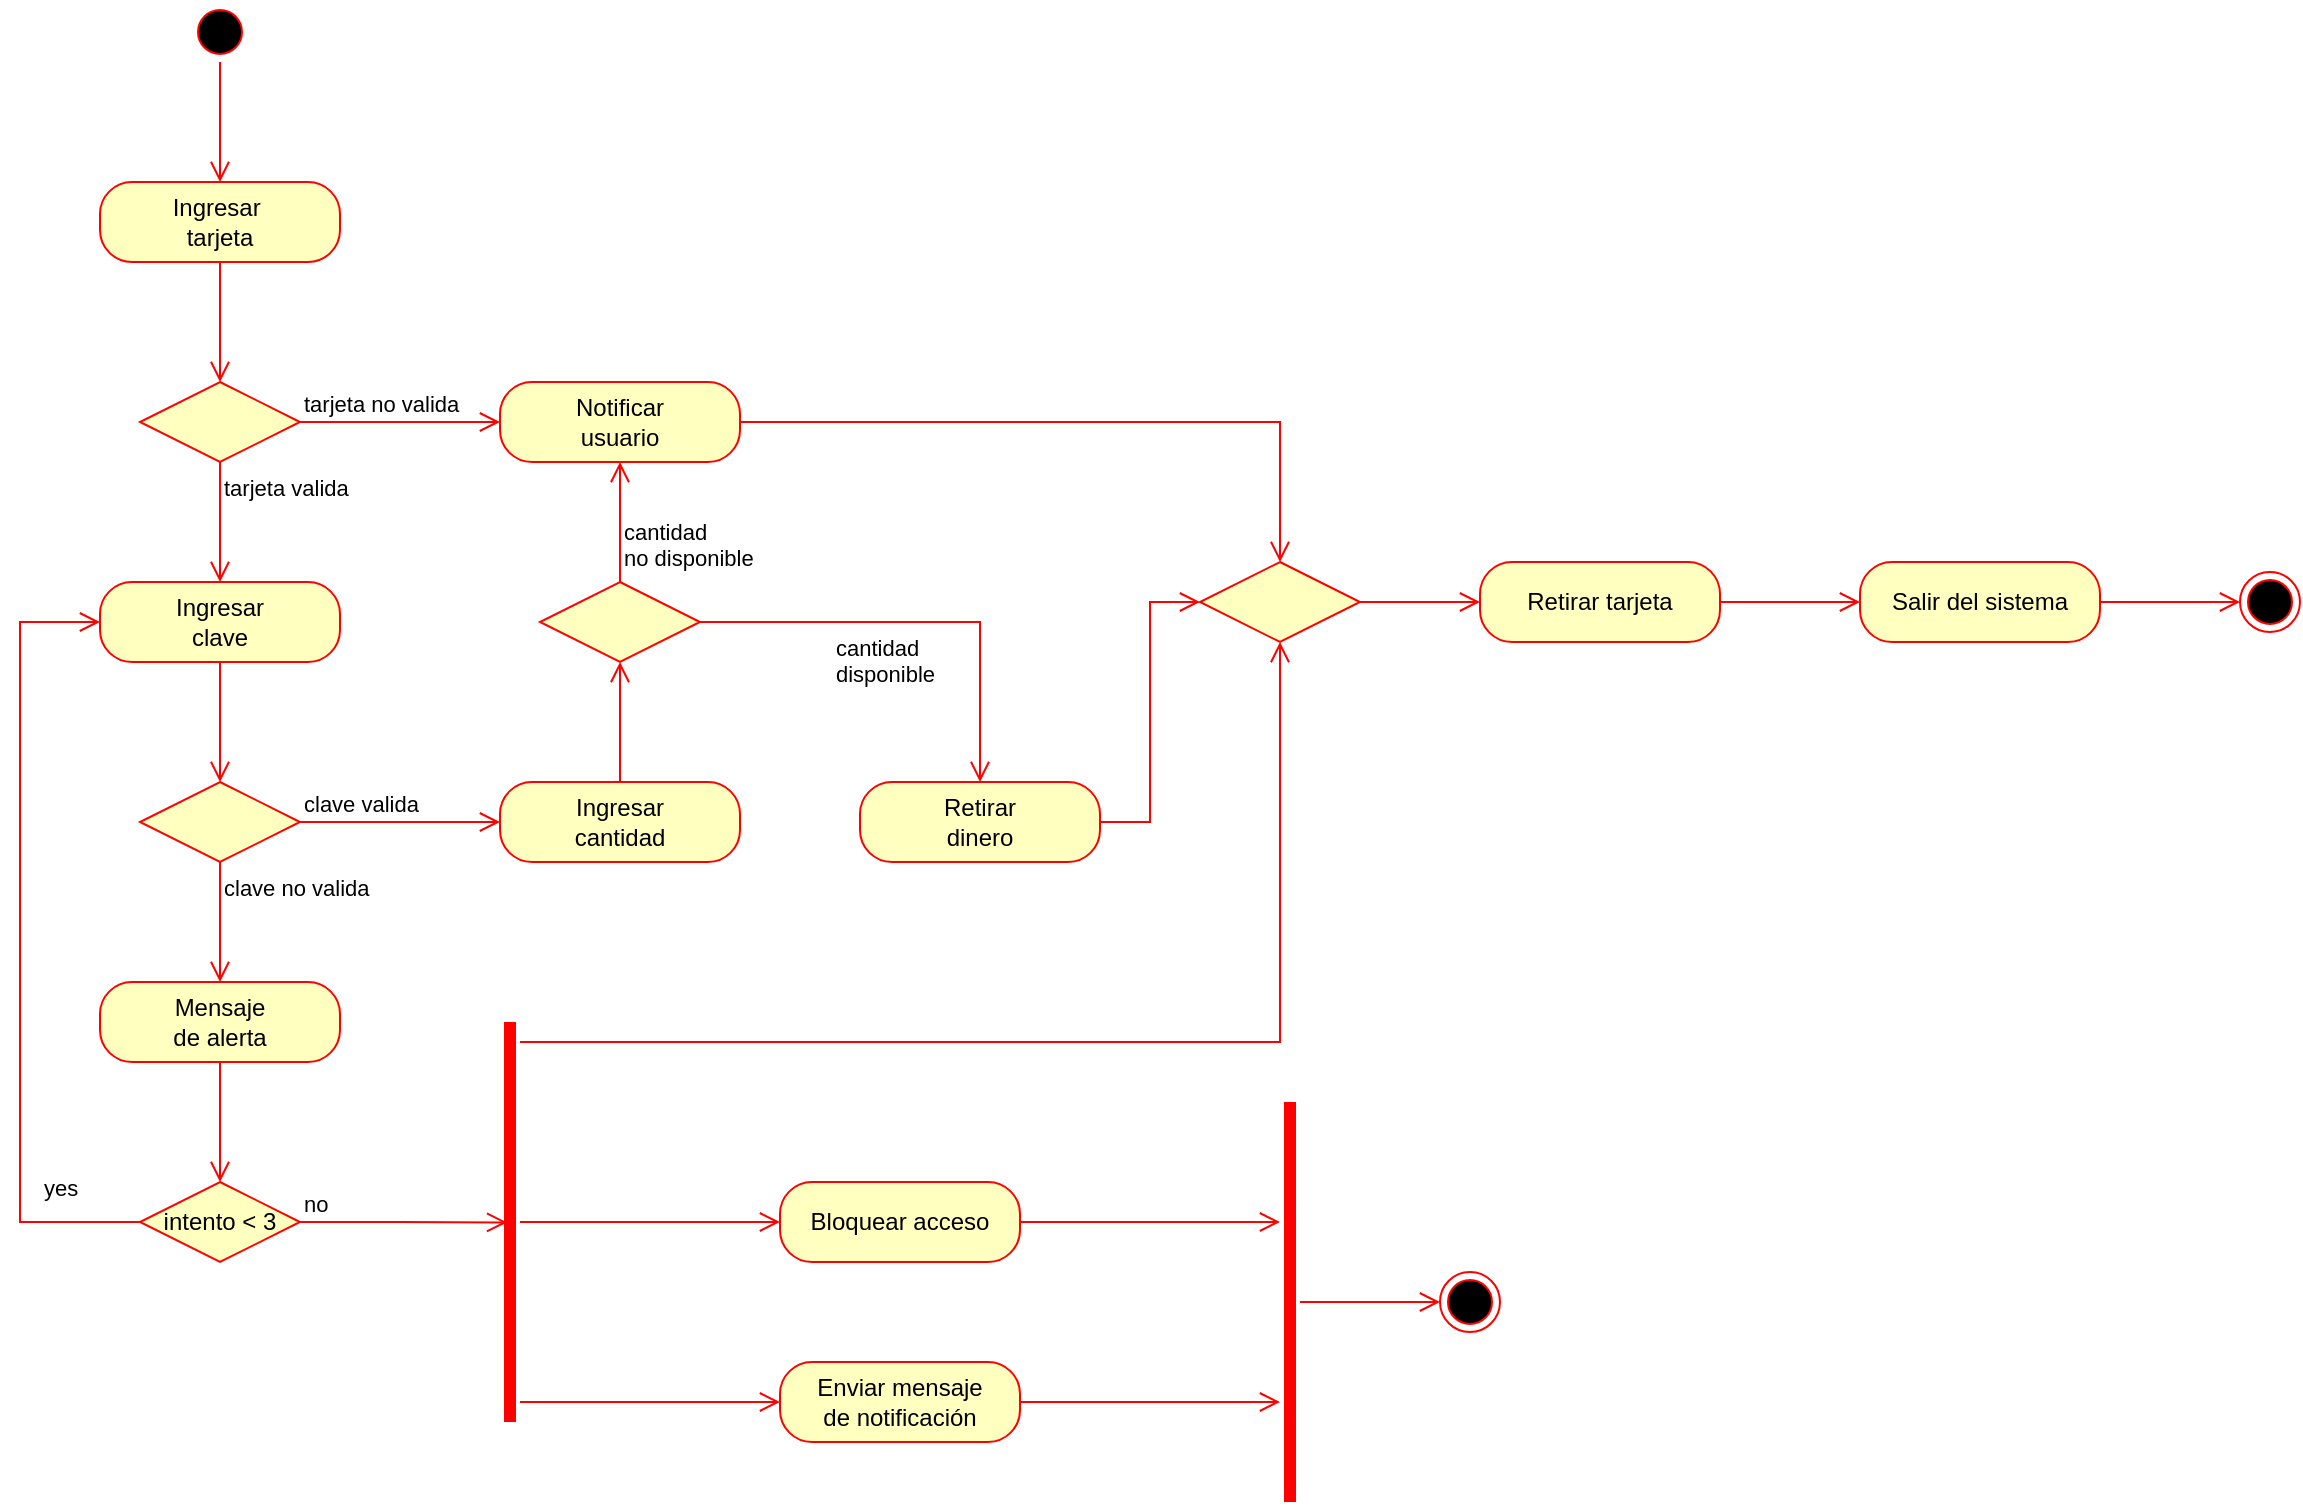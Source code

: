<mxfile version="20.5.3" type="device"><diagram id="uAFIRYIPRU5tsBpfoWn2" name="Página-1"><mxGraphModel dx="1730" dy="975" grid="1" gridSize="10" guides="1" tooltips="1" connect="1" arrows="1" fold="1" page="1" pageScale="1" pageWidth="1169" pageHeight="827" math="0" shadow="0"><root><mxCell id="0"/><mxCell id="1" parent="0"/><mxCell id="-gVhr3REi5b9oA-fTwdg-1" value="" style="ellipse;html=1;shape=startState;fillColor=#000000;strokeColor=#ff0000;" vertex="1" parent="1"><mxGeometry x="100" y="10" width="30" height="30" as="geometry"/></mxCell><mxCell id="-gVhr3REi5b9oA-fTwdg-2" value="" style="edgeStyle=orthogonalEdgeStyle;html=1;verticalAlign=bottom;endArrow=open;endSize=8;strokeColor=#ff0000;rounded=0;" edge="1" source="-gVhr3REi5b9oA-fTwdg-1" parent="1"><mxGeometry relative="1" as="geometry"><mxPoint x="115" y="100" as="targetPoint"/></mxGeometry></mxCell><mxCell id="-gVhr3REi5b9oA-fTwdg-4" value="Ingresar&amp;nbsp;&lt;br&gt;tarjeta" style="rounded=1;whiteSpace=wrap;html=1;arcSize=40;fontColor=#000000;fillColor=#ffffc0;strokeColor=#ff0000;" vertex="1" parent="1"><mxGeometry x="55" y="100" width="120" height="40" as="geometry"/></mxCell><mxCell id="-gVhr3REi5b9oA-fTwdg-5" value="" style="edgeStyle=orthogonalEdgeStyle;html=1;verticalAlign=bottom;endArrow=open;endSize=8;strokeColor=#ff0000;rounded=0;" edge="1" source="-gVhr3REi5b9oA-fTwdg-4" parent="1"><mxGeometry relative="1" as="geometry"><mxPoint x="115" y="200" as="targetPoint"/></mxGeometry></mxCell><mxCell id="-gVhr3REi5b9oA-fTwdg-6" value="" style="rhombus;whiteSpace=wrap;html=1;fillColor=#ffffc0;strokeColor=#ff0000;" vertex="1" parent="1"><mxGeometry x="75" y="200" width="80" height="40" as="geometry"/></mxCell><mxCell id="-gVhr3REi5b9oA-fTwdg-7" value="tarjeta no valida" style="edgeStyle=orthogonalEdgeStyle;html=1;align=left;verticalAlign=bottom;endArrow=open;endSize=8;strokeColor=#ff0000;rounded=0;" edge="1" source="-gVhr3REi5b9oA-fTwdg-6" parent="1"><mxGeometry x="-1" relative="1" as="geometry"><mxPoint x="255" y="220" as="targetPoint"/></mxGeometry></mxCell><mxCell id="-gVhr3REi5b9oA-fTwdg-8" value="tarjeta valida" style="edgeStyle=orthogonalEdgeStyle;html=1;align=left;verticalAlign=top;endArrow=open;endSize=8;strokeColor=#ff0000;rounded=0;" edge="1" source="-gVhr3REi5b9oA-fTwdg-6" parent="1"><mxGeometry x="-1" relative="1" as="geometry"><mxPoint x="115" y="300" as="targetPoint"/></mxGeometry></mxCell><mxCell id="-gVhr3REi5b9oA-fTwdg-9" value="Ingresar&lt;br&gt;clave" style="rounded=1;whiteSpace=wrap;html=1;arcSize=40;fontColor=#000000;fillColor=#ffffc0;strokeColor=#ff0000;" vertex="1" parent="1"><mxGeometry x="55" y="300" width="120" height="40" as="geometry"/></mxCell><mxCell id="-gVhr3REi5b9oA-fTwdg-10" value="" style="edgeStyle=orthogonalEdgeStyle;html=1;verticalAlign=bottom;endArrow=open;endSize=8;strokeColor=#ff0000;rounded=0;" edge="1" source="-gVhr3REi5b9oA-fTwdg-9" parent="1"><mxGeometry relative="1" as="geometry"><mxPoint x="115" y="400" as="targetPoint"/></mxGeometry></mxCell><mxCell id="-gVhr3REi5b9oA-fTwdg-11" value="" style="rhombus;whiteSpace=wrap;html=1;fillColor=#ffffc0;strokeColor=#ff0000;" vertex="1" parent="1"><mxGeometry x="75" y="400" width="80" height="40" as="geometry"/></mxCell><mxCell id="-gVhr3REi5b9oA-fTwdg-12" value="clave valida" style="edgeStyle=orthogonalEdgeStyle;html=1;align=left;verticalAlign=bottom;endArrow=open;endSize=8;strokeColor=#ff0000;rounded=0;" edge="1" source="-gVhr3REi5b9oA-fTwdg-11" parent="1"><mxGeometry x="-1" relative="1" as="geometry"><mxPoint x="255" y="420" as="targetPoint"/></mxGeometry></mxCell><mxCell id="-gVhr3REi5b9oA-fTwdg-13" value="clave no valida" style="edgeStyle=orthogonalEdgeStyle;html=1;align=left;verticalAlign=top;endArrow=open;endSize=8;strokeColor=#ff0000;rounded=0;" edge="1" source="-gVhr3REi5b9oA-fTwdg-11" parent="1"><mxGeometry x="-1" relative="1" as="geometry"><mxPoint x="115" y="500" as="targetPoint"/></mxGeometry></mxCell><mxCell id="-gVhr3REi5b9oA-fTwdg-15" value="Mensaje&lt;br&gt;de alerta" style="rounded=1;whiteSpace=wrap;html=1;arcSize=40;fontColor=#000000;fillColor=#ffffc0;strokeColor=#ff0000;" vertex="1" parent="1"><mxGeometry x="55" y="500" width="120" height="40" as="geometry"/></mxCell><mxCell id="-gVhr3REi5b9oA-fTwdg-16" value="" style="edgeStyle=orthogonalEdgeStyle;html=1;verticalAlign=bottom;endArrow=open;endSize=8;strokeColor=#ff0000;rounded=0;" edge="1" source="-gVhr3REi5b9oA-fTwdg-15" parent="1"><mxGeometry relative="1" as="geometry"><mxPoint x="115" y="600" as="targetPoint"/></mxGeometry></mxCell><mxCell id="-gVhr3REi5b9oA-fTwdg-17" value="intento &amp;lt; 3" style="rhombus;whiteSpace=wrap;html=1;fillColor=#ffffc0;strokeColor=#ff0000;" vertex="1" parent="1"><mxGeometry x="75" y="600" width="80" height="40" as="geometry"/></mxCell><mxCell id="-gVhr3REi5b9oA-fTwdg-18" value="no" style="edgeStyle=orthogonalEdgeStyle;html=1;align=left;verticalAlign=bottom;endArrow=open;endSize=8;strokeColor=#ff0000;rounded=0;entryX=0.501;entryY=0.644;entryDx=0;entryDy=0;entryPerimeter=0;" edge="1" source="-gVhr3REi5b9oA-fTwdg-17" parent="1" target="-gVhr3REi5b9oA-fTwdg-20"><mxGeometry x="-1" relative="1" as="geometry"><mxPoint x="255" y="620" as="targetPoint"/></mxGeometry></mxCell><mxCell id="-gVhr3REi5b9oA-fTwdg-19" value="yes" style="edgeStyle=orthogonalEdgeStyle;html=1;align=left;verticalAlign=top;endArrow=open;endSize=8;strokeColor=#ff0000;rounded=0;entryX=0;entryY=0.5;entryDx=0;entryDy=0;" edge="1" source="-gVhr3REi5b9oA-fTwdg-17" parent="1" target="-gVhr3REi5b9oA-fTwdg-9"><mxGeometry x="-0.55" y="-10" relative="1" as="geometry"><mxPoint x="115" y="700" as="targetPoint"/><Array as="points"><mxPoint x="15" y="620"/><mxPoint x="15" y="320"/></Array><mxPoint as="offset"/></mxGeometry></mxCell><mxCell id="-gVhr3REi5b9oA-fTwdg-20" value="" style="shape=line;html=1;strokeWidth=6;strokeColor=#ff0000;direction=south;" vertex="1" parent="1"><mxGeometry x="255" y="520" width="10" height="200" as="geometry"/></mxCell><mxCell id="-gVhr3REi5b9oA-fTwdg-21" value="" style="edgeStyle=orthogonalEdgeStyle;html=1;verticalAlign=bottom;endArrow=open;endSize=8;strokeColor=#ff0000;rounded=0;" edge="1" source="-gVhr3REi5b9oA-fTwdg-20" parent="1"><mxGeometry relative="1" as="geometry"><mxPoint x="395" y="620" as="targetPoint"/></mxGeometry></mxCell><mxCell id="-gVhr3REi5b9oA-fTwdg-22" value="" style="edgeStyle=orthogonalEdgeStyle;html=1;verticalAlign=bottom;endArrow=open;endSize=8;strokeColor=#ff0000;rounded=0;" edge="1" parent="1"><mxGeometry relative="1" as="geometry"><mxPoint x="395" y="710" as="targetPoint"/><mxPoint x="265" y="710" as="sourcePoint"/></mxGeometry></mxCell><mxCell id="-gVhr3REi5b9oA-fTwdg-23" value="Enviar mensaje&lt;br&gt;de notificación" style="rounded=1;whiteSpace=wrap;html=1;arcSize=40;fontColor=#000000;fillColor=#ffffc0;strokeColor=#ff0000;" vertex="1" parent="1"><mxGeometry x="395" y="690" width="120" height="40" as="geometry"/></mxCell><mxCell id="-gVhr3REi5b9oA-fTwdg-24" value="" style="edgeStyle=orthogonalEdgeStyle;html=1;verticalAlign=bottom;endArrow=open;endSize=8;strokeColor=#ff0000;rounded=0;" edge="1" source="-gVhr3REi5b9oA-fTwdg-23" parent="1"><mxGeometry relative="1" as="geometry"><mxPoint x="645" y="710" as="targetPoint"/></mxGeometry></mxCell><mxCell id="-gVhr3REi5b9oA-fTwdg-25" value="Bloquear acceso" style="rounded=1;whiteSpace=wrap;html=1;arcSize=40;fontColor=#000000;fillColor=#ffffc0;strokeColor=#ff0000;" vertex="1" parent="1"><mxGeometry x="395" y="600" width="120" height="40" as="geometry"/></mxCell><mxCell id="-gVhr3REi5b9oA-fTwdg-26" value="" style="edgeStyle=orthogonalEdgeStyle;html=1;verticalAlign=bottom;endArrow=open;endSize=8;strokeColor=#ff0000;rounded=0;" edge="1" source="-gVhr3REi5b9oA-fTwdg-25" parent="1"><mxGeometry relative="1" as="geometry"><mxPoint x="645" y="620" as="targetPoint"/></mxGeometry></mxCell><mxCell id="-gVhr3REi5b9oA-fTwdg-28" value="" style="ellipse;html=1;shape=endState;fillColor=#000000;strokeColor=#ff0000;" vertex="1" parent="1"><mxGeometry x="725" y="645" width="30" height="30" as="geometry"/></mxCell><mxCell id="-gVhr3REi5b9oA-fTwdg-29" value="" style="edgeStyle=orthogonalEdgeStyle;html=1;verticalAlign=bottom;endArrow=open;endSize=8;strokeColor=#ff0000;rounded=0;entryX=0.5;entryY=1;entryDx=0;entryDy=0;" edge="1" parent="1" target="-gVhr3REi5b9oA-fTwdg-39"><mxGeometry relative="1" as="geometry"><mxPoint x="645" y="340" as="targetPoint"/><mxPoint x="265" y="530" as="sourcePoint"/><Array as="points"><mxPoint x="645" y="530"/></Array></mxGeometry></mxCell><mxCell id="-gVhr3REi5b9oA-fTwdg-30" value="Retirar tarjeta" style="rounded=1;whiteSpace=wrap;html=1;arcSize=40;fontColor=#000000;fillColor=#ffffc0;strokeColor=#ff0000;" vertex="1" parent="1"><mxGeometry x="745" y="290" width="120" height="40" as="geometry"/></mxCell><mxCell id="-gVhr3REi5b9oA-fTwdg-31" value="" style="edgeStyle=orthogonalEdgeStyle;html=1;verticalAlign=bottom;endArrow=open;endSize=8;strokeColor=#ff0000;rounded=0;" edge="1" source="-gVhr3REi5b9oA-fTwdg-30" parent="1"><mxGeometry relative="1" as="geometry"><mxPoint x="935" y="310" as="targetPoint"/></mxGeometry></mxCell><mxCell id="-gVhr3REi5b9oA-fTwdg-32" value="" style="ellipse;html=1;shape=endState;fillColor=#000000;strokeColor=#ff0000;" vertex="1" parent="1"><mxGeometry x="1125" y="295" width="30" height="30" as="geometry"/></mxCell><mxCell id="-gVhr3REi5b9oA-fTwdg-33" value="" style="shape=line;html=1;strokeWidth=6;strokeColor=#ff0000;direction=south;" vertex="1" parent="1"><mxGeometry x="645" y="560" width="10" height="200" as="geometry"/></mxCell><mxCell id="-gVhr3REi5b9oA-fTwdg-34" value="" style="edgeStyle=orthogonalEdgeStyle;html=1;verticalAlign=bottom;endArrow=open;endSize=8;strokeColor=#ff0000;rounded=0;" edge="1" source="-gVhr3REi5b9oA-fTwdg-33" parent="1"><mxGeometry relative="1" as="geometry"><mxPoint x="725" y="660" as="targetPoint"/></mxGeometry></mxCell><mxCell id="-gVhr3REi5b9oA-fTwdg-35" value="Notificar&lt;br&gt;usuario" style="rounded=1;whiteSpace=wrap;html=1;arcSize=40;fontColor=#000000;fillColor=#ffffc0;strokeColor=#ff0000;" vertex="1" parent="1"><mxGeometry x="255" y="200" width="120" height="40" as="geometry"/></mxCell><mxCell id="-gVhr3REi5b9oA-fTwdg-36" value="" style="edgeStyle=orthogonalEdgeStyle;html=1;verticalAlign=bottom;endArrow=open;endSize=8;strokeColor=#ff0000;rounded=0;entryX=0.5;entryY=0;entryDx=0;entryDy=0;exitX=1;exitY=0.5;exitDx=0;exitDy=0;" edge="1" source="-gVhr3REi5b9oA-fTwdg-35" parent="1" target="-gVhr3REi5b9oA-fTwdg-39"><mxGeometry relative="1" as="geometry"><mxPoint x="665" y="220" as="targetPoint"/><mxPoint x="555" y="220.0" as="sourcePoint"/></mxGeometry></mxCell><mxCell id="-gVhr3REi5b9oA-fTwdg-37" value="Retirar&lt;br&gt;dinero" style="rounded=1;whiteSpace=wrap;html=1;arcSize=40;fontColor=#000000;fillColor=#ffffc0;strokeColor=#ff0000;" vertex="1" parent="1"><mxGeometry x="435" y="400" width="120" height="40" as="geometry"/></mxCell><mxCell id="-gVhr3REi5b9oA-fTwdg-38" value="" style="edgeStyle=orthogonalEdgeStyle;html=1;verticalAlign=bottom;endArrow=open;endSize=8;strokeColor=#ff0000;rounded=0;entryX=0;entryY=0.5;entryDx=0;entryDy=0;" edge="1" source="-gVhr3REi5b9oA-fTwdg-37" parent="1" target="-gVhr3REi5b9oA-fTwdg-39"><mxGeometry relative="1" as="geometry"><mxPoint x="515" y="460" as="targetPoint"/></mxGeometry></mxCell><mxCell id="-gVhr3REi5b9oA-fTwdg-39" value="" style="rhombus;whiteSpace=wrap;html=1;fillColor=#ffffc0;strokeColor=#ff0000;" vertex="1" parent="1"><mxGeometry x="605" y="290" width="80" height="40" as="geometry"/></mxCell><mxCell id="-gVhr3REi5b9oA-fTwdg-40" value="" style="edgeStyle=orthogonalEdgeStyle;html=1;align=left;verticalAlign=bottom;endArrow=open;endSize=8;strokeColor=#ff0000;rounded=0;" edge="1" source="-gVhr3REi5b9oA-fTwdg-39" parent="1"><mxGeometry x="-1" relative="1" as="geometry"><mxPoint x="745" y="310" as="targetPoint"/></mxGeometry></mxCell><mxCell id="-gVhr3REi5b9oA-fTwdg-43" value="Ingresar&lt;br&gt;cantidad" style="rounded=1;whiteSpace=wrap;html=1;arcSize=40;fontColor=#000000;fillColor=#ffffc0;strokeColor=#ff0000;" vertex="1" parent="1"><mxGeometry x="255" y="400" width="120" height="40" as="geometry"/></mxCell><mxCell id="-gVhr3REi5b9oA-fTwdg-44" value="" style="edgeStyle=orthogonalEdgeStyle;html=1;verticalAlign=bottom;endArrow=open;endSize=8;strokeColor=#ff0000;rounded=0;entryX=0.5;entryY=1;entryDx=0;entryDy=0;" edge="1" source="-gVhr3REi5b9oA-fTwdg-43" parent="1" target="-gVhr3REi5b9oA-fTwdg-45"><mxGeometry relative="1" as="geometry"><mxPoint x="435" y="420" as="targetPoint"/></mxGeometry></mxCell><mxCell id="-gVhr3REi5b9oA-fTwdg-45" value="" style="rhombus;whiteSpace=wrap;html=1;fillColor=#ffffc0;strokeColor=#ff0000;" vertex="1" parent="1"><mxGeometry x="275" y="300" width="80" height="40" as="geometry"/></mxCell><mxCell id="-gVhr3REi5b9oA-fTwdg-46" value="cantidad &lt;br&gt;no disponible" style="edgeStyle=orthogonalEdgeStyle;html=1;align=left;verticalAlign=bottom;endArrow=open;endSize=8;strokeColor=#ff0000;rounded=0;entryX=0.5;entryY=1;entryDx=0;entryDy=0;" edge="1" source="-gVhr3REi5b9oA-fTwdg-45" parent="1" target="-gVhr3REi5b9oA-fTwdg-35"><mxGeometry x="-0.882" relative="1" as="geometry"><mxPoint x="485" y="345" as="targetPoint"/><mxPoint as="offset"/></mxGeometry></mxCell><mxCell id="-gVhr3REi5b9oA-fTwdg-47" value="cantidad&lt;br&gt;disponible" style="edgeStyle=orthogonalEdgeStyle;html=1;align=left;verticalAlign=top;endArrow=open;endSize=8;strokeColor=#ff0000;rounded=0;" edge="1" source="-gVhr3REi5b9oA-fTwdg-45" parent="1"><mxGeometry x="-0.4" relative="1" as="geometry"><mxPoint x="495" y="400" as="targetPoint"/><Array as="points"><mxPoint x="495" y="320"/></Array><mxPoint as="offset"/></mxGeometry></mxCell><mxCell id="-gVhr3REi5b9oA-fTwdg-48" value="Salir del sistema" style="rounded=1;whiteSpace=wrap;html=1;arcSize=40;fontColor=#000000;fillColor=#ffffc0;strokeColor=#ff0000;" vertex="1" parent="1"><mxGeometry x="935" y="290" width="120" height="40" as="geometry"/></mxCell><mxCell id="-gVhr3REi5b9oA-fTwdg-49" value="" style="edgeStyle=orthogonalEdgeStyle;html=1;verticalAlign=bottom;endArrow=open;endSize=8;strokeColor=#ff0000;rounded=0;" edge="1" parent="1" source="-gVhr3REi5b9oA-fTwdg-48"><mxGeometry relative="1" as="geometry"><mxPoint x="1125" y="310" as="targetPoint"/></mxGeometry></mxCell></root></mxGraphModel></diagram></mxfile>